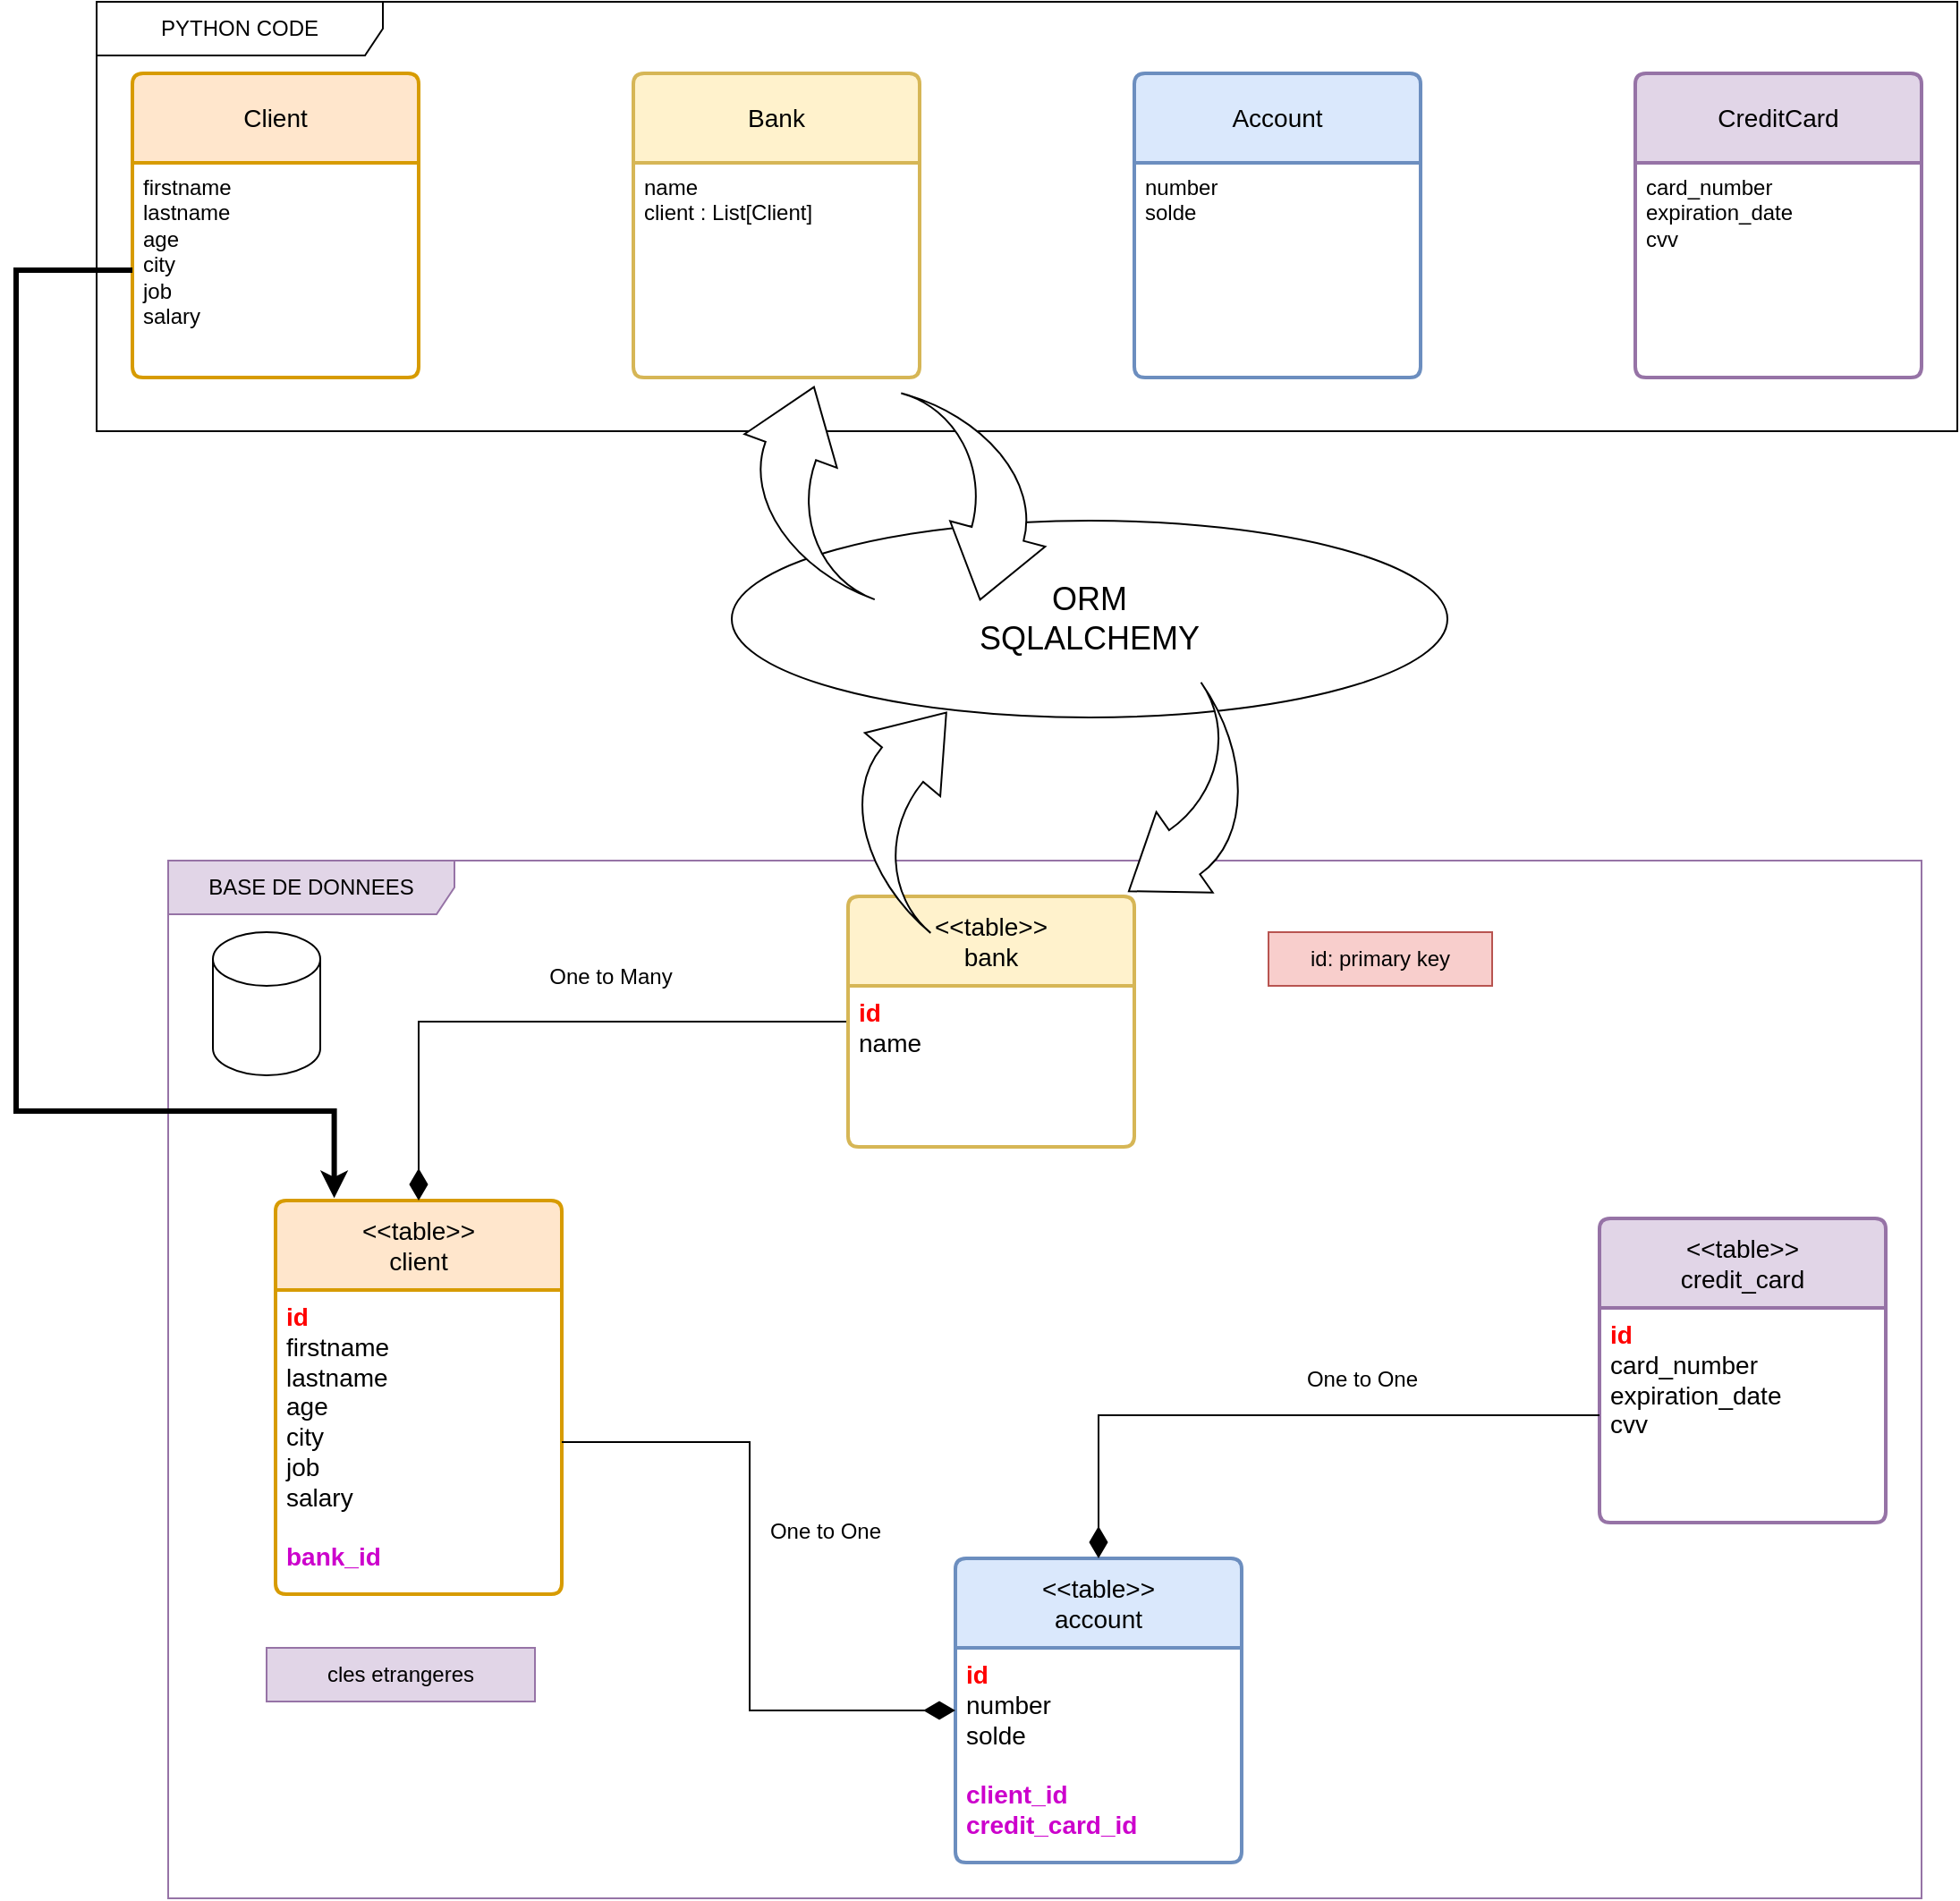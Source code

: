 <mxfile version="24.4.8" type="device">
  <diagram name="Page-1" id="QP-eoUjycSrcZopoflk8">
    <mxGraphModel dx="1195" dy="664" grid="1" gridSize="10" guides="1" tooltips="1" connect="1" arrows="1" fold="1" page="1" pageScale="1" pageWidth="1169" pageHeight="1654" math="0" shadow="0">
      <root>
        <mxCell id="0" />
        <mxCell id="1" parent="0" />
        <mxCell id="vojb6_MbdruIdkD_frk7-1" value="Client" style="swimlane;childLayout=stackLayout;horizontal=1;startSize=50;horizontalStack=0;rounded=1;fontSize=14;fontStyle=0;strokeWidth=2;resizeParent=0;resizeLast=1;shadow=0;dashed=0;align=center;arcSize=4;whiteSpace=wrap;html=1;fillColor=#ffe6cc;strokeColor=#d79b00;" parent="1" vertex="1">
          <mxGeometry x="95" y="200" width="160" height="170" as="geometry" />
        </mxCell>
        <mxCell id="vojb6_MbdruIdkD_frk7-2" value="firstname&lt;div&gt;lastname&lt;/div&gt;&lt;div&gt;age&lt;/div&gt;&lt;div&gt;city&lt;/div&gt;&lt;div&gt;job&lt;/div&gt;&lt;div&gt;salary&lt;/div&gt;" style="align=left;strokeColor=none;fillColor=none;spacingLeft=4;fontSize=12;verticalAlign=top;resizable=0;rotatable=0;part=1;html=1;" parent="vojb6_MbdruIdkD_frk7-1" vertex="1">
          <mxGeometry y="50" width="160" height="120" as="geometry" />
        </mxCell>
        <mxCell id="vojb6_MbdruIdkD_frk7-4" value="Bank" style="swimlane;childLayout=stackLayout;horizontal=1;startSize=50;horizontalStack=0;rounded=1;fontSize=14;fontStyle=0;strokeWidth=2;resizeParent=0;resizeLast=1;shadow=0;dashed=0;align=center;arcSize=4;whiteSpace=wrap;html=1;fillColor=#fff2cc;strokeColor=#d6b656;" parent="1" vertex="1">
          <mxGeometry x="375" y="200" width="160" height="170" as="geometry" />
        </mxCell>
        <mxCell id="vojb6_MbdruIdkD_frk7-5" value="name&lt;div&gt;client : List[Client]&lt;/div&gt;" style="align=left;strokeColor=none;fillColor=none;spacingLeft=4;fontSize=12;verticalAlign=top;resizable=0;rotatable=0;part=1;html=1;" parent="vojb6_MbdruIdkD_frk7-4" vertex="1">
          <mxGeometry y="50" width="160" height="120" as="geometry" />
        </mxCell>
        <mxCell id="vojb6_MbdruIdkD_frk7-8" value="Account" style="swimlane;childLayout=stackLayout;horizontal=1;startSize=50;horizontalStack=0;rounded=1;fontSize=14;fontStyle=0;strokeWidth=2;resizeParent=0;resizeLast=1;shadow=0;dashed=0;align=center;arcSize=4;whiteSpace=wrap;html=1;fillColor=#dae8fc;strokeColor=#6c8ebf;" parent="1" vertex="1">
          <mxGeometry x="655" y="200" width="160" height="170" as="geometry" />
        </mxCell>
        <mxCell id="vojb6_MbdruIdkD_frk7-9" value="number&lt;div&gt;solde&lt;/div&gt;" style="align=left;strokeColor=none;fillColor=none;spacingLeft=4;fontSize=12;verticalAlign=top;resizable=0;rotatable=0;part=1;html=1;" parent="vojb6_MbdruIdkD_frk7-8" vertex="1">
          <mxGeometry y="50" width="160" height="120" as="geometry" />
        </mxCell>
        <mxCell id="vojb6_MbdruIdkD_frk7-10" value="CreditCard" style="swimlane;childLayout=stackLayout;horizontal=1;startSize=50;horizontalStack=0;rounded=1;fontSize=14;fontStyle=0;strokeWidth=2;resizeParent=0;resizeLast=1;shadow=0;dashed=0;align=center;arcSize=4;whiteSpace=wrap;html=1;fillColor=#e1d5e7;strokeColor=#9673a6;" parent="1" vertex="1">
          <mxGeometry x="935" y="200" width="160" height="170" as="geometry" />
        </mxCell>
        <mxCell id="vojb6_MbdruIdkD_frk7-11" value="card_number&lt;div&gt;expiration_date&lt;/div&gt;&lt;div&gt;cvv&lt;/div&gt;" style="align=left;strokeColor=none;fillColor=none;spacingLeft=4;fontSize=12;verticalAlign=top;resizable=0;rotatable=0;part=1;html=1;" parent="vojb6_MbdruIdkD_frk7-10" vertex="1">
          <mxGeometry y="50" width="160" height="120" as="geometry" />
        </mxCell>
        <mxCell id="vojb6_MbdruIdkD_frk7-12" value="&amp;lt;&amp;lt;table&amp;gt;&amp;gt;&lt;div&gt;client&lt;/div&gt;" style="swimlane;childLayout=stackLayout;horizontal=1;startSize=50;horizontalStack=0;rounded=1;fontSize=14;fontStyle=0;strokeWidth=2;resizeParent=0;resizeLast=1;shadow=0;dashed=0;align=center;arcSize=4;whiteSpace=wrap;html=1;fillColor=#ffe6cc;strokeColor=#d79b00;" parent="1" vertex="1">
          <mxGeometry x="175" y="830" width="160" height="220" as="geometry" />
        </mxCell>
        <mxCell id="vojb6_MbdruIdkD_frk7-13" value="&lt;div style=&quot;font-size: 14px;&quot;&gt;&lt;font color=&quot;#ff0000&quot; style=&quot;font-size: 14px;&quot;&gt;&lt;b&gt;id&lt;/b&gt;&lt;/font&gt;&lt;/div&gt;&lt;font style=&quot;font-size: 14px;&quot;&gt;firstname&lt;/font&gt;&lt;div style=&quot;font-size: 14px;&quot;&gt;&lt;font style=&quot;font-size: 14px;&quot;&gt;lastname&lt;/font&gt;&lt;/div&gt;&lt;div style=&quot;font-size: 14px;&quot;&gt;&lt;font style=&quot;font-size: 14px;&quot;&gt;age&lt;/font&gt;&lt;/div&gt;&lt;div style=&quot;font-size: 14px;&quot;&gt;&lt;font style=&quot;font-size: 14px;&quot;&gt;city&lt;/font&gt;&lt;/div&gt;&lt;div style=&quot;font-size: 14px;&quot;&gt;&lt;font style=&quot;font-size: 14px;&quot;&gt;job&lt;/font&gt;&lt;/div&gt;&lt;div style=&quot;font-size: 14px;&quot;&gt;&lt;font style=&quot;font-size: 14px;&quot;&gt;salary&lt;/font&gt;&lt;/div&gt;&lt;div style=&quot;font-size: 14px;&quot;&gt;&lt;font style=&quot;font-size: 14px;&quot;&gt;&lt;br&gt;&lt;/font&gt;&lt;/div&gt;&lt;div style=&quot;font-size: 14px;&quot;&gt;&lt;font color=&quot;#cc00cc&quot; style=&quot;font-size: 14px;&quot;&gt;&lt;b style=&quot;&quot;&gt;bank_id&lt;/b&gt;&lt;/font&gt;&lt;/div&gt;" style="align=left;strokeColor=none;fillColor=none;spacingLeft=4;fontSize=12;verticalAlign=top;resizable=0;rotatable=0;part=1;html=1;" parent="vojb6_MbdruIdkD_frk7-12" vertex="1">
          <mxGeometry y="50" width="160" height="170" as="geometry" />
        </mxCell>
        <mxCell id="vojb6_MbdruIdkD_frk7-24" style="edgeStyle=orthogonalEdgeStyle;rounded=0;orthogonalLoop=1;jettySize=auto;html=1;entryX=0.5;entryY=0;entryDx=0;entryDy=0;endArrow=diamondThin;endFill=1;endSize=15;" parent="1" source="vojb6_MbdruIdkD_frk7-14" target="vojb6_MbdruIdkD_frk7-12" edge="1">
          <mxGeometry relative="1" as="geometry" />
        </mxCell>
        <mxCell id="vojb6_MbdruIdkD_frk7-14" value="&amp;lt;&amp;lt;table&amp;gt;&amp;gt;&lt;div&gt;bank&lt;/div&gt;" style="swimlane;childLayout=stackLayout;horizontal=1;startSize=50;horizontalStack=0;rounded=1;fontSize=14;fontStyle=0;strokeWidth=2;resizeParent=0;resizeLast=1;shadow=0;dashed=0;align=center;arcSize=4;whiteSpace=wrap;html=1;fillColor=#fff2cc;strokeColor=#d6b656;" parent="1" vertex="1">
          <mxGeometry x="495" y="660" width="160" height="140" as="geometry" />
        </mxCell>
        <mxCell id="vojb6_MbdruIdkD_frk7-15" value="&lt;div style=&quot;font-size: 14px;&quot;&gt;&lt;font color=&quot;#ff0000&quot; style=&quot;font-size: 14px;&quot;&gt;&lt;b&gt;id&lt;/b&gt;&lt;/font&gt;&lt;/div&gt;&lt;font style=&quot;font-size: 14px;&quot;&gt;name&lt;/font&gt;" style="align=left;strokeColor=none;fillColor=none;spacingLeft=4;fontSize=12;verticalAlign=top;resizable=0;rotatable=0;part=1;html=1;" parent="vojb6_MbdruIdkD_frk7-14" vertex="1">
          <mxGeometry y="50" width="160" height="90" as="geometry" />
        </mxCell>
        <mxCell id="vojb6_MbdruIdkD_frk7-16" value="&amp;lt;&amp;lt;table&amp;gt;&amp;gt;&lt;div&gt;account&lt;/div&gt;" style="swimlane;childLayout=stackLayout;horizontal=1;startSize=50;horizontalStack=0;rounded=1;fontSize=14;fontStyle=0;strokeWidth=2;resizeParent=0;resizeLast=1;shadow=0;dashed=0;align=center;arcSize=4;whiteSpace=wrap;html=1;fillColor=#dae8fc;strokeColor=#6c8ebf;" parent="1" vertex="1">
          <mxGeometry x="555" y="1030" width="160" height="170" as="geometry" />
        </mxCell>
        <mxCell id="vojb6_MbdruIdkD_frk7-17" value="&lt;div style=&quot;font-size: 14px;&quot;&gt;&lt;font color=&quot;#ff0000&quot; style=&quot;font-size: 14px;&quot;&gt;&lt;b&gt;id&lt;/b&gt;&lt;/font&gt;&lt;/div&gt;&lt;font style=&quot;font-size: 14px;&quot;&gt;number&lt;/font&gt;&lt;div style=&quot;font-size: 14px;&quot;&gt;solde&lt;/div&gt;&lt;div style=&quot;font-size: 14px;&quot;&gt;&lt;font style=&quot;font-size: 14px;&quot;&gt;&lt;br&gt;&lt;/font&gt;&lt;/div&gt;&lt;div style=&quot;font-size: 14px;&quot;&gt;&lt;font color=&quot;#cc00cc&quot; style=&quot;font-size: 14px;&quot;&gt;&lt;b&gt;client_id&lt;/b&gt;&lt;/font&gt;&lt;/div&gt;&lt;div style=&quot;font-size: 14px;&quot;&gt;&lt;font color=&quot;#cc00cc&quot; style=&quot;font-size: 14px;&quot;&gt;&lt;b&gt;credit_card_id&lt;/b&gt;&lt;/font&gt;&lt;/div&gt;" style="align=left;strokeColor=none;fillColor=none;spacingLeft=4;fontSize=12;verticalAlign=top;resizable=0;rotatable=0;part=1;html=1;" parent="vojb6_MbdruIdkD_frk7-16" vertex="1">
          <mxGeometry y="50" width="160" height="120" as="geometry" />
        </mxCell>
        <mxCell id="vojb6_MbdruIdkD_frk7-18" value="&amp;lt;&amp;lt;table&amp;gt;&amp;gt;&lt;div&gt;credit_card&lt;/div&gt;" style="swimlane;childLayout=stackLayout;horizontal=1;startSize=50;horizontalStack=0;rounded=1;fontSize=14;fontStyle=0;strokeWidth=2;resizeParent=0;resizeLast=1;shadow=0;dashed=0;align=center;arcSize=4;whiteSpace=wrap;html=1;fillColor=#e1d5e7;strokeColor=#9673a6;" parent="1" vertex="1">
          <mxGeometry x="915" y="840" width="160" height="170" as="geometry" />
        </mxCell>
        <mxCell id="vojb6_MbdruIdkD_frk7-19" value="&lt;div style=&quot;font-size: 14px;&quot;&gt;&lt;font color=&quot;#ff0000&quot; style=&quot;font-size: 14px;&quot;&gt;&lt;b&gt;id&lt;/b&gt;&lt;/font&gt;&lt;/div&gt;&lt;font style=&quot;font-size: 14px;&quot;&gt;card_number&lt;/font&gt;&lt;div style=&quot;font-size: 14px;&quot;&gt;&lt;font style=&quot;font-size: 14px;&quot;&gt;expiration_date&lt;/font&gt;&lt;/div&gt;&lt;div style=&quot;font-size: 14px;&quot;&gt;&lt;font style=&quot;font-size: 14px;&quot;&gt;cvv&lt;/font&gt;&lt;/div&gt;" style="align=left;strokeColor=none;fillColor=none;spacingLeft=4;fontSize=12;verticalAlign=top;resizable=0;rotatable=0;part=1;html=1;" parent="vojb6_MbdruIdkD_frk7-18" vertex="1">
          <mxGeometry y="50" width="160" height="120" as="geometry" />
        </mxCell>
        <mxCell id="vojb6_MbdruIdkD_frk7-22" style="edgeStyle=orthogonalEdgeStyle;rounded=0;orthogonalLoop=1;jettySize=auto;html=1;endArrow=diamondThin;endFill=1;endSize=15;" parent="1" source="vojb6_MbdruIdkD_frk7-13" target="vojb6_MbdruIdkD_frk7-16" edge="1">
          <mxGeometry relative="1" as="geometry" />
        </mxCell>
        <mxCell id="vojb6_MbdruIdkD_frk7-23" style="edgeStyle=orthogonalEdgeStyle;rounded=0;orthogonalLoop=1;jettySize=auto;html=1;endArrow=diamondThin;endFill=1;endSize=15;" parent="1" source="vojb6_MbdruIdkD_frk7-19" target="vojb6_MbdruIdkD_frk7-16" edge="1">
          <mxGeometry relative="1" as="geometry" />
        </mxCell>
        <mxCell id="vojb6_MbdruIdkD_frk7-25" value="PYTHON CODE" style="shape=umlFrame;whiteSpace=wrap;html=1;pointerEvents=0;recursiveResize=0;container=1;collapsible=0;width=160;" parent="1" vertex="1">
          <mxGeometry x="75" y="160" width="1040" height="240" as="geometry" />
        </mxCell>
        <mxCell id="vojb6_MbdruIdkD_frk7-26" value="BASE DE DONNEES" style="shape=umlFrame;whiteSpace=wrap;html=1;pointerEvents=0;recursiveResize=0;container=1;collapsible=0;width=160;fillColor=#e1d5e7;strokeColor=#9673a6;" parent="1" vertex="1">
          <mxGeometry x="115" y="640" width="980" height="580" as="geometry" />
        </mxCell>
        <mxCell id="vojb6_MbdruIdkD_frk7-27" value="" style="shape=cylinder3;whiteSpace=wrap;html=1;boundedLbl=1;backgroundOutline=1;size=15;" parent="vojb6_MbdruIdkD_frk7-26" vertex="1">
          <mxGeometry x="25" y="40" width="60" height="80" as="geometry" />
        </mxCell>
        <mxCell id="M0unEuRq_5-_rd7iYxjn-1" value="cles etrangeres" style="text;html=1;align=center;verticalAlign=middle;whiteSpace=wrap;rounded=0;fillColor=#e1d5e7;strokeColor=#9673a6;" parent="vojb6_MbdruIdkD_frk7-26" vertex="1">
          <mxGeometry x="55" y="440" width="150" height="30" as="geometry" />
        </mxCell>
        <mxCell id="M0unEuRq_5-_rd7iYxjn-2" value="One to Many" style="text;html=1;align=center;verticalAlign=middle;whiteSpace=wrap;rounded=0;" parent="vojb6_MbdruIdkD_frk7-26" vertex="1">
          <mxGeometry x="195" y="50" width="105" height="30" as="geometry" />
        </mxCell>
        <mxCell id="M0unEuRq_5-_rd7iYxjn-3" value="One to One" style="text;html=1;align=center;verticalAlign=middle;whiteSpace=wrap;rounded=0;" parent="vojb6_MbdruIdkD_frk7-26" vertex="1">
          <mxGeometry x="315" y="360" width="105" height="30" as="geometry" />
        </mxCell>
        <mxCell id="M0unEuRq_5-_rd7iYxjn-4" value="One to One" style="text;html=1;align=center;verticalAlign=middle;whiteSpace=wrap;rounded=0;" parent="vojb6_MbdruIdkD_frk7-26" vertex="1">
          <mxGeometry x="615" y="275" width="105" height="30" as="geometry" />
        </mxCell>
        <mxCell id="NB0SkyHd5H2j1F6-ya5s-1" value="id: primary key" style="text;html=1;align=center;verticalAlign=middle;whiteSpace=wrap;rounded=0;fillColor=#f8cecc;strokeColor=#b85450;" parent="vojb6_MbdruIdkD_frk7-26" vertex="1">
          <mxGeometry x="615" y="40" width="125" height="30" as="geometry" />
        </mxCell>
        <mxCell id="vojb6_MbdruIdkD_frk7-28" value="&lt;font style=&quot;font-size: 18px;&quot;&gt;ORM&lt;/font&gt;&lt;div style=&quot;font-size: 18px;&quot;&gt;&lt;font style=&quot;font-size: 18px;&quot;&gt;SQLALCHEMY&lt;/font&gt;&lt;/div&gt;" style="ellipse;whiteSpace=wrap;html=1;" parent="1" vertex="1">
          <mxGeometry x="430" y="450" width="400" height="110" as="geometry" />
        </mxCell>
        <mxCell id="vojb6_MbdruIdkD_frk7-29" value="" style="html=1;shadow=0;dashed=0;align=center;verticalAlign=middle;shape=mxgraph.arrows2.jumpInArrow;dy=15;dx=38;arrowHead=55;rotation=-50;" parent="1" vertex="1">
          <mxGeometry x="485" y="560" width="100" height="100" as="geometry" />
        </mxCell>
        <mxCell id="vojb6_MbdruIdkD_frk7-30" value="" style="html=1;shadow=0;dashed=0;align=center;verticalAlign=middle;shape=mxgraph.arrows2.jumpInArrow;dy=15;dx=38;arrowHead=55;rotation=-70;" parent="1" vertex="1">
          <mxGeometry x="430" y="380" width="100" height="100" as="geometry" />
        </mxCell>
        <mxCell id="M0unEuRq_5-_rd7iYxjn-6" value="" style="html=1;shadow=0;dashed=0;align=center;verticalAlign=middle;shape=mxgraph.arrows2.jumpInArrow;dy=15;dx=38;arrowHead=55;rotation=105;" parent="1" vertex="1">
          <mxGeometry x="510" y="390" width="100" height="100" as="geometry" />
        </mxCell>
        <mxCell id="M0unEuRq_5-_rd7iYxjn-7" value="" style="html=1;shadow=0;dashed=0;align=center;verticalAlign=middle;shape=mxgraph.arrows2.jumpInArrow;dy=15;dx=38;arrowHead=55;rotation=-215;" parent="1" vertex="1">
          <mxGeometry x="630" y="560" width="100" height="100" as="geometry" />
        </mxCell>
        <mxCell id="M0unEuRq_5-_rd7iYxjn-8" style="edgeStyle=orthogonalEdgeStyle;rounded=0;orthogonalLoop=1;jettySize=auto;html=1;entryX=0.205;entryY=-0.006;entryDx=0;entryDy=0;entryPerimeter=0;strokeWidth=3;" parent="1" source="vojb6_MbdruIdkD_frk7-2" target="vojb6_MbdruIdkD_frk7-12" edge="1">
          <mxGeometry relative="1" as="geometry">
            <Array as="points">
              <mxPoint x="30" y="310" />
              <mxPoint x="30" y="780" />
              <mxPoint x="208" y="780" />
            </Array>
          </mxGeometry>
        </mxCell>
      </root>
    </mxGraphModel>
  </diagram>
</mxfile>
